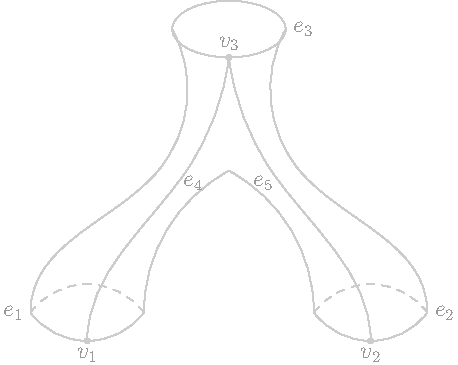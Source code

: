 real u=0.5cm;
// c = center of the ellipse
// a = radius of the x component
// b = radius of the y component
path ellipse(pair c, real a, real b)
{
	return shift(c)*scale(a,b)*unitcircle;
}
path dellipse(pair c, real a, real b, real theta)
{
	return shift(c)*scale(a,b)*arc(c,1,0,theta);
}
pair z[];
z[0] = (0*u, 0*u);
z[1] = (10*u,0*u);
z[2] = (5*u,10*u);
draw((-2*u,0){up}..(2.5*u,5*u)..z[2]+(-2*u,0),gray(0.8));
draw((12*u,0){up}..(7.5*u,5*u)..z[2]+(2*u,0),gray(0.8));
draw((2*u,0){up}..(5*u,5*u),gray(0.8));
draw((8*u,0){up}..(5*u,5*u),gray(0.8));
label("$e_{4}$",(3.2*u,5*u),SE,gray(0.6));
label("$e_{5}$",(6.75*u,5*u),SW,gray(0.6));

draw((0*u,-u){up}..(3.5*u,5*u)..(5*u,9*u),gray(0.8));
draw((10*u,-u){up}..(6.5*u,5*u)..(5*u,9*u),gray(0.8));

draw((2*u,0)..(0,u)..(-2*u,0),dashed+gray(0.8));
draw((2*u,0)..(0,-u)..(-2*u,0),gray(0.8));
dot((0*u,-u),gray(0.8));
label("$v_{1}$",(0*u,-u),S,gray(0.6));
label("$e_{1}$",(-2*u,0*u),W,gray(0.6));
draw((12*u,0)..(10*u,u)..(8*u,0),dashed+gray(0.8));
draw((12*u,0)..(10*u,-u)..(8*u,0),gray(0.8));
dot((10*u,-u),gray(0.8));
label("$v_{2}$",(10*u,-u),S,gray(0.6));
label("$e_{2}$",(12*u,0*u),E,gray(0.6));
draw(ellipse(z[2],2*u,u),gray(0.8));
dot((5*u,9*u),gray(0.8));
label("$v_{3}$",(5*u,9*u),N,gray(0.6));
label("$e_{3}$",(7*u,10*u),E,gray(0.6));

draw((0*u,-u){up}..(3.5*u,5*u)..(5*u,9*u),gray(0.8));
draw((10*u,-u){up}..(6.5*u,5*u)..(5*u,9*u),gray(0.8));
